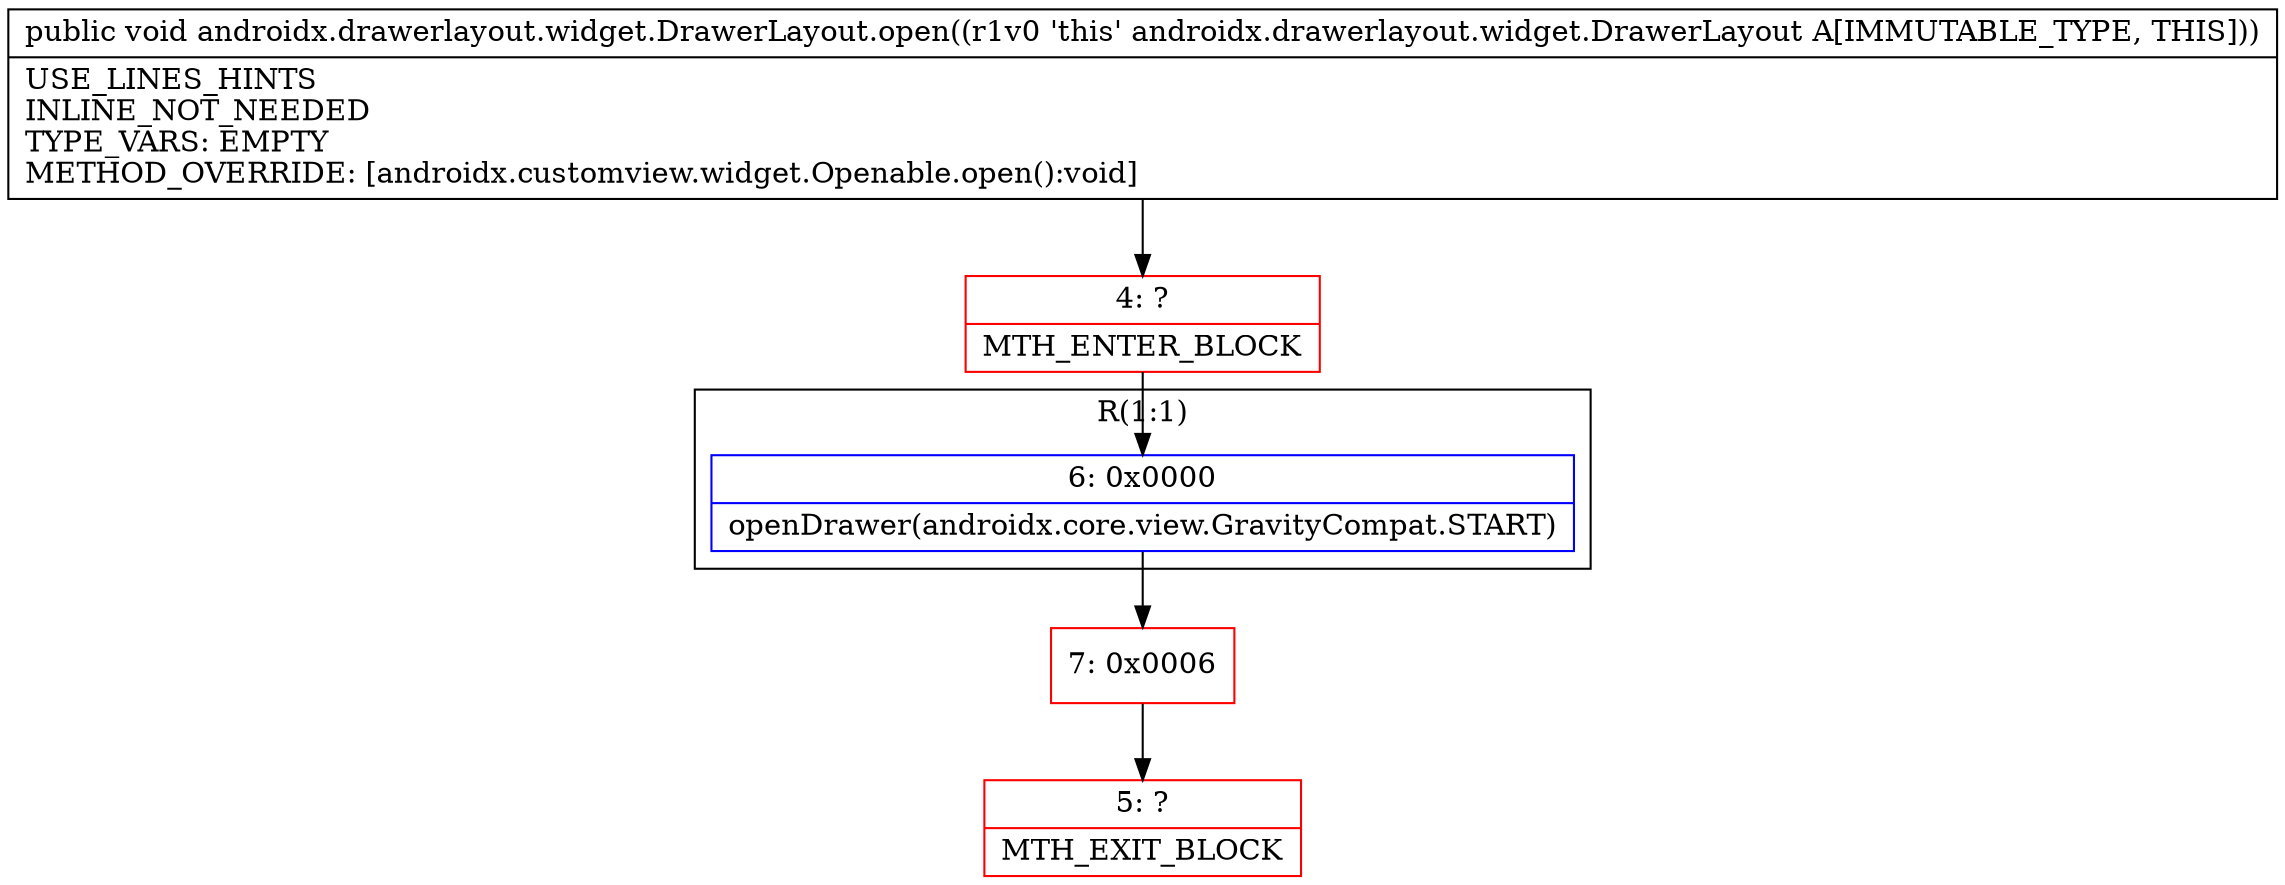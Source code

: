digraph "CFG forandroidx.drawerlayout.widget.DrawerLayout.open()V" {
subgraph cluster_Region_1442255980 {
label = "R(1:1)";
node [shape=record,color=blue];
Node_6 [shape=record,label="{6\:\ 0x0000|openDrawer(androidx.core.view.GravityCompat.START)\l}"];
}
Node_4 [shape=record,color=red,label="{4\:\ ?|MTH_ENTER_BLOCK\l}"];
Node_7 [shape=record,color=red,label="{7\:\ 0x0006}"];
Node_5 [shape=record,color=red,label="{5\:\ ?|MTH_EXIT_BLOCK\l}"];
MethodNode[shape=record,label="{public void androidx.drawerlayout.widget.DrawerLayout.open((r1v0 'this' androidx.drawerlayout.widget.DrawerLayout A[IMMUTABLE_TYPE, THIS]))  | USE_LINES_HINTS\lINLINE_NOT_NEEDED\lTYPE_VARS: EMPTY\lMETHOD_OVERRIDE: [androidx.customview.widget.Openable.open():void]\l}"];
MethodNode -> Node_4;Node_6 -> Node_7;
Node_4 -> Node_6;
Node_7 -> Node_5;
}

